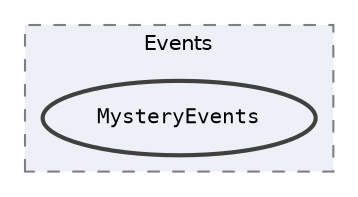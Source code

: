 digraph "Assets/ScriptableObject/Events/MysteryEvents"
{
 // INTERACTIVE_SVG=YES
 // LATEX_PDF_SIZE
  bgcolor="transparent";
  edge [fontname=Helvetica,fontsize=10,labelfontname=Helvetica,labelfontsize=10];
  node [fontname=Helvetica,fontsize=10,fontname=Consolas fontsize=10 style=filled height=0.2 width=0.4 margin=0.1];
  compound=true
  subgraph clusterdir_0504a2d5a3c45b0700232ec99f5e1c7d {
    graph [ bgcolor="#edf0f7", pencolor="grey50", label="Events", fontname=Helvetica,fontsize=10 style="filled,dashed", URL="dir_0504a2d5a3c45b0700232ec99f5e1c7d.html",tooltip=""]
  dir_2016895ca4b4aa5faa845fbf132deee8 [label="MysteryEvents", fillcolor="#edf0f7", color="grey25", style="filled,bold", URL="dir_2016895ca4b4aa5faa845fbf132deee8.html",tooltip=""];
  }
}
